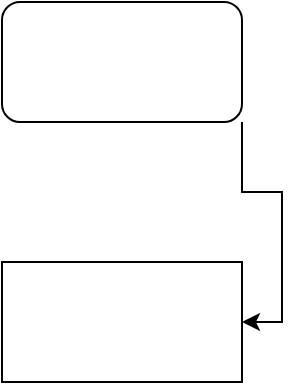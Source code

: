 <mxfile version="20.2.7" type="github">
  <diagram id="doACUebnQBC8PWku7pLM" name="第 1 页">
    <mxGraphModel dx="1038" dy="539" grid="1" gridSize="10" guides="1" tooltips="1" connect="1" arrows="1" fold="1" page="1" pageScale="1" pageWidth="827" pageHeight="1169" math="0" shadow="0">
      <root>
        <mxCell id="0" />
        <mxCell id="1" parent="0" />
        <mxCell id="usYO7oYFfxgy7ASmoeoF-3" style="edgeStyle=orthogonalEdgeStyle;rounded=0;orthogonalLoop=1;jettySize=auto;html=1;exitX=1;exitY=1;exitDx=0;exitDy=0;entryX=1;entryY=0.5;entryDx=0;entryDy=0;" parent="1" source="usYO7oYFfxgy7ASmoeoF-1" target="usYO7oYFfxgy7ASmoeoF-2" edge="1">
          <mxGeometry relative="1" as="geometry" />
        </mxCell>
        <mxCell id="usYO7oYFfxgy7ASmoeoF-1" value="" style="rounded=1;whiteSpace=wrap;html=1;" parent="1" vertex="1">
          <mxGeometry x="270" y="180" width="120" height="60" as="geometry" />
        </mxCell>
        <mxCell id="usYO7oYFfxgy7ASmoeoF-2" value="" style="rounded=0;whiteSpace=wrap;html=1;" parent="1" vertex="1">
          <mxGeometry x="270" y="310" width="120" height="60" as="geometry" />
        </mxCell>
      </root>
    </mxGraphModel>
  </diagram>
</mxfile>
